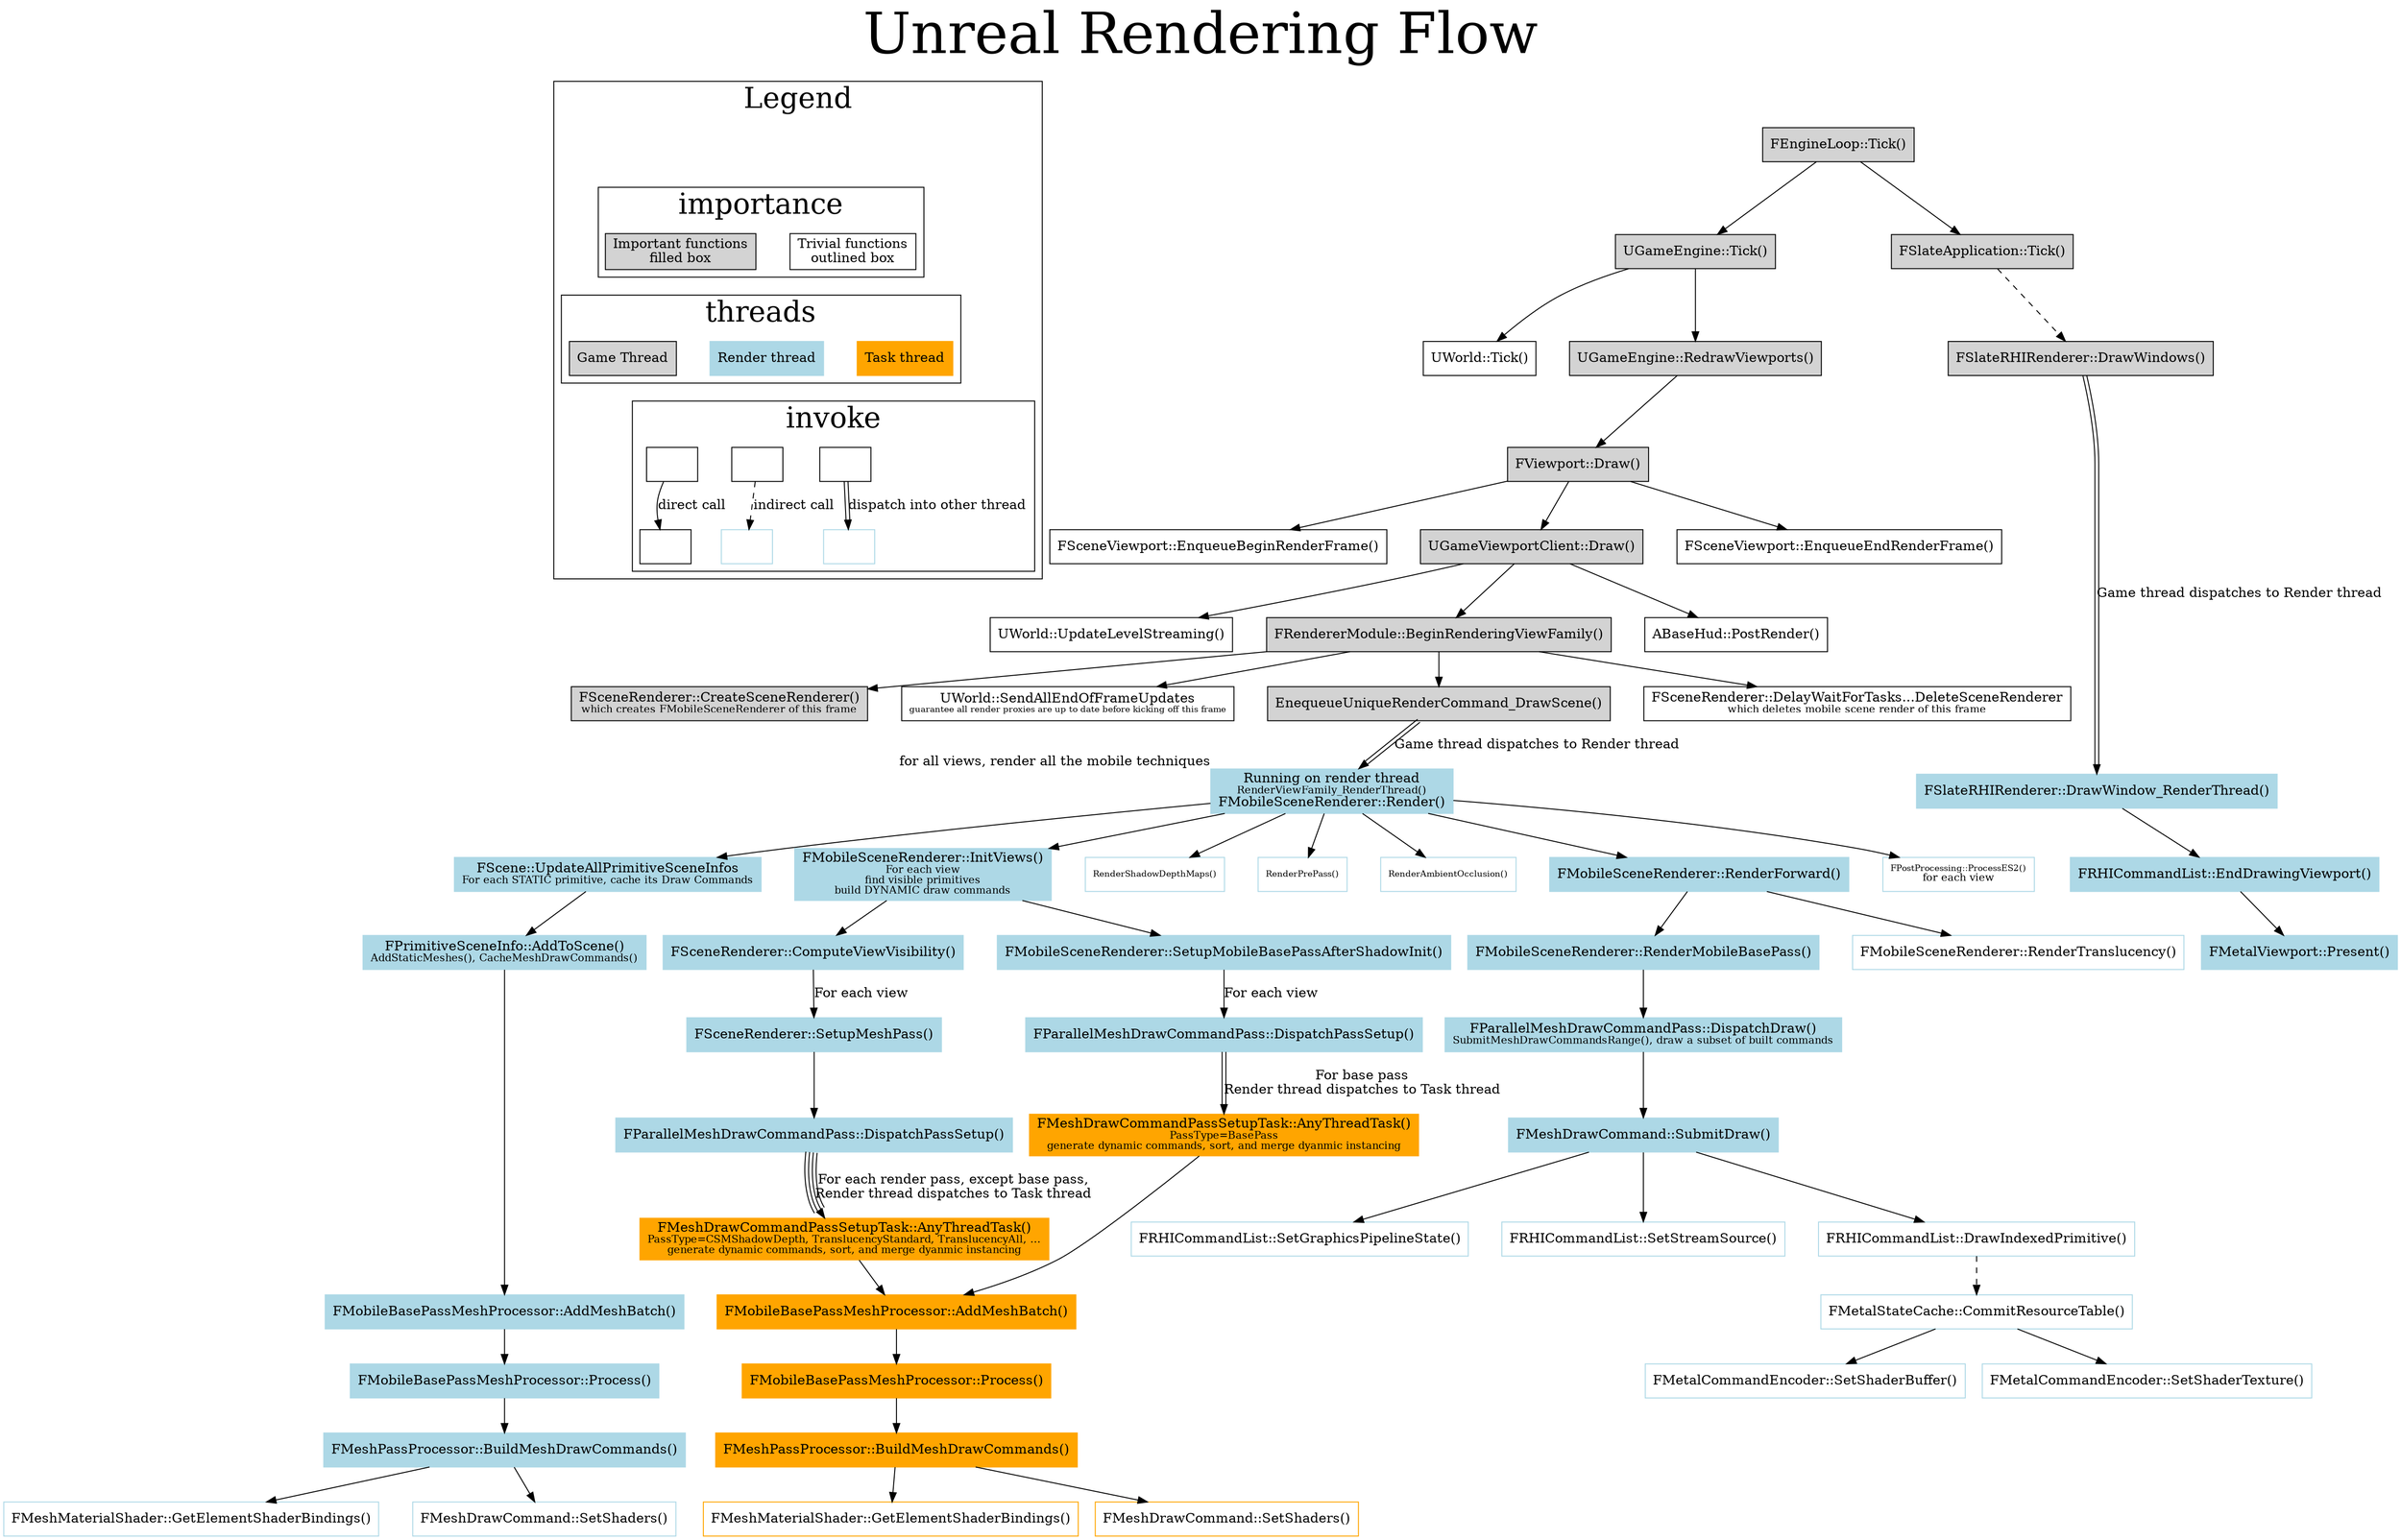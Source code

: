 digraph {

    labelloc="t";
    fontsize  = 60 // Make title stand out by giving a large font size
    label="Unreal Rendering Flow";

    rankdir="TD";

    
    subgraph cluster_01 { 
        label = "Legend";
        fontsize  = 30

        subgraph cluster_01 {
            label="threads";

            Game_Thread[label="Game Thread", shape=box, style="filled"]
            Render_thread[label="Render thread", shape=box, style="filled", color=lightblue]
            Task_thread[label="Task thread", shape=box, style="filled", color=orange]
            {
                rank = same;
                edge[style=invis];
                Game_Thread -> Render_thread -> Task_thread
                rankdir = LR;
            }
        }

        subgraph cluster_02 {
            label="importance"

            important[label=<Important functions<br/>filled box>, shape=box, style="filled"]
            trivial[label=<Trivial functions<br/>outlined box>, shape=box]
            {
                rank = same;
                edge[style=invis];
                important -> trivial
                rankdir = LR;
            }
        }


        subgraph cluster_03 {
            label="invoke"
            empty1[label="", shape=box]
            empty2[label="", shape=box]
            empty1 -> empty2[label="direct call"]

            empty5[label="", shape=box]
            empty6[label="", shape=box, color=lightblue]
            empty5 -> empty6[label="indirect call" style=dashed]
            
            empty3[label="", shape=box]
            empty4[label="", shape=box, color=lightblue]
            empty3 -> empty4[label=<dispatch into other thread> color="black:invis:black" penwidth=1]
            {
                rank = same;
                edge[style=invis];
                empty1 -> empty5 -> empty3
                rankdir = LR;
            }
        }
        


        {
            edge[style=invis];
            node[style=invis]
            
            row1 -> row2 -> row3;
            row1 -> important;
            row2 -> Game_Thread
            row3 -> empty1
        }

    }

    FEngineLoop_Tick[label="FEngineLoop::Tick()", shape=box, style="filled"]

    UWorld_Tick[label="UWorld::Tick()", shape=box]

    UGameEngine_Tick[label="UGameEngine::Tick()", shape=box, style="filled"]
    UGameEngine_RedrawViewports[label="UGameEngine::RedrawViewports()", shape=box, style="filled"]

    FSlateApplication_Tick[label="FSlateApplication::Tick()", shape=box, style="filled"]
    FSlateRHIRenderer_DrawWindows[label="FSlateRHIRenderer::DrawWindows()", shape=box, style="filled"]

    FSlateRHIRenderer_DrawWindow_RenderThread[label="FSlateRHIRenderer::DrawWindow_RenderThread()", shape=box, style="filled", color="lightblue"]

    FRHICommandList_EndDrawingViewport[label="FRHICommandList::EndDrawingViewport()", shape=box, style="filled", color="lightblue"]

    FMetalViewport_Present[label="FMetalViewport::Present()", shape=box, style="filled", color="lightblue"]

    FViewport_Draw[label="FViewport::Draw()", shape=box, style="filled"]
    FSceneViewport_EnqueueBeginRenderFrame[label="FSceneViewport::EnqueueBeginRenderFrame()", shape=box]
    UGameViewportClient_Draw[label="UGameViewportClient::Draw()", shape=box, style="filled"]
    FSceneViewport_EnqueueEndRenderFrame[label="FSceneViewport::EnqueueEndRenderFrame()", shape=box]

    UWorld_UpdateLevelStreaming[label="UWorld::UpdateLevelStreaming()", shape=box]
    FRendererModule_BeginRenderingViewFamily[label="FRendererModule::BeginRenderingViewFamily()", shape=box, style="filled"]
    ABaseHud_PostRender[label="ABaseHud::PostRender()", shape=box]

    UWorld_SendAllEndOfFrameUpdates[label=<UWorld::SendAllEndOfFrameUpdates<br/><font POINT-SIZE="9">guarantee all render proxies are up to date before kicking off this frame</font>>, shape=box]
    FSceneRenderer_CreateSceneRenderer[label=<FSceneRenderer::CreateSceneRenderer()<br/><font POINT-SIZE="11">which creates FMobileSceneRenderer of this frame</font>>, shape=box, style="filled"]
    EnequeueRenderCommand_DrawScene[label=<EnequeueUniqueRenderCommand_DrawScene()>, shape=box, style="filled"]
    DeleteSceneRenderer[label=<FSceneRenderer::DelayWaitForTasks...DeleteSceneRenderer<br/><font POINT-SIZE="11">which deletes mobile scene render of this frame</font>>, shape=box]

    FMobileSceneRenderer_Render[label=<Running on render thread<br/><font POINT-SIZE="11">RenderViewFamily_RenderThread()<br/></font>FMobileSceneRenderer::Render()>, shape=box, style="filled" color=lightblue xlabel="for all views, render all the mobile techniques"]

    FScene_UpdateAllPrimitiveSceneInfos[label=<FScene::UpdateAllPrimitiveSceneInfos<br/><font POINT-SIZE="11">For each STATIC primitive, cache its Draw Commands</font>>, shape=box, style="filled" color=lightblue]

    FMobileSceneRenderer_InitViews[label=<FMobileSceneRenderer::InitViews()<br/><font POINT-SIZE="11">For each view<br/>find visible primitives<br/>build DYNAMIC draw commands</font>>, shape=box, style="filled" color=lightblue]


    
    FSceneRenderer_ComputeViewVisibility[label=<FSceneRenderer::ComputeViewVisibility()>, shape=box, style="filled" color=lightblue]

    FSceneRenderer_SetupMeshPass[label=<FSceneRenderer::SetupMeshPass()>, shape=box, style="filled" color=lightblue]


    FMobileSceneRenderer_SetupMobileBasePassAfterShadowInit[label=<FMobileSceneRenderer::SetupMobileBasePassAfterShadowInit()>, shape=box, style="filled" color=lightblue]

    FMeshDrawCommandPassSetupTask_AnyThreadTask_OtherPass[label=<FMeshDrawCommandPassSetupTask::AnyThreadTask()<br/><font POINT-SIZE="11">PassType=CSMShadowDepth, TranslucencyStandard, TranslucencyAll, ...<br/>generate dynamic commands, sort, and merge dyanmic instancing</font>>, shape=box, style="filled" color=orange]

    FMeshDrawCommandPassSetupTask_AnyThreadTask_BasePass[label=<FMeshDrawCommandPassSetupTask::AnyThreadTask()<br/><font POINT-SIZE="11">PassType=BasePass<br/>generate dynamic commands, sort, and merge dyanmic instancing</font>>, shape=box, style="filled" color=orange]

    FSceneRenderer_RenderShadowDepthMaps[label=<RenderShadowDepthMaps()>, shape=box, color=lightblue fontsize=9]
    
    FMobileSceneRenderer_RenderPrePass[label=<RenderPrePass()>, shape=box, color=lightblue fontsize=9]

    FMobileSceneRenderer_RenderAmbientOcclusion[label=<RenderAmbientOcclusion()>, shape=box, color=lightblue fontsize=9]

    FMobileSceneRenderer_RenderForward[label=<FMobileSceneRenderer::RenderForward()>, shape=box, style="filled" color=lightblue]

    FPostProcessing_ProcessES2[label=<FPostProcessing::ProcessES2()<br/><font POINT-SIZE="11">for each view</font>>, shape=box, color=lightblue fontsize=9]

    FMobileSceneRenderer_RenderMobileBasePass[label=<FMobileSceneRenderer::RenderMobileBasePass()>, shape=box, style="filled" color=lightblue]

    FMobileSceneRenderer_RenderTranslucency[label=<FMobileSceneRenderer::RenderTranslucency()>, shape=box, color=lightblue]


    FPrimitiveSceneInfo_AddToScene[label=<FPrimitiveSceneInfo::AddToScene()<br/><font POINT-SIZE="11">AddStaticMeshes(), CacheMeshDrawCommands()</font>>, shape=box, style="filled" color=lightblue]

    FParallelMeshDrawCommandPass_DispatchPassSetup_BasePass[label=<FParallelMeshDrawCommandPass::DispatchPassSetup()>, shape=box, style="filled" color=lightblue]
    FParallelMeshDrawCommandPass_DispatchPassSetup_OtherPass[label=<FParallelMeshDrawCommandPass::DispatchPassSetup()>, shape=box, style="filled" color=lightblue]
    FParallelMeshDrawCommandPass_DispatchDraw[label=<FParallelMeshDrawCommandPass::DispatchDraw()<br/><font POINT-SIZE="11">SubmitMeshDrawCommandsRange(), draw a subset of built commands</font>>, shape=box, style="filled" color=lightblue]



    FMobileBasePassMeshProcessor_AddMeshBatch[label=<FMobileBasePassMeshProcessor::AddMeshBatch()>, shape=box, style="filled" color=lightblue]
    FMobileBasePassMeshProcessor_Process[label=<FMobileBasePassMeshProcessor::Process()>, shape=box, style="filled" color=lightblue]
    FMeshPassProcessor_BuildMeshDrawCommands[label=<FMeshPassProcessor::BuildMeshDrawCommands()>, shape=box, style="filled" color=lightblue]
    FMeshMaterialShader_GetElementShaderBindings[label=<FMeshMaterialShader::GetElementShaderBindings()>, shape=box, color=lightblue]
    FMeshDrawCommand_SetShaders[label=<FMeshDrawCommand::SetShaders()>, shape=box, color=lightblue]

    FMobileBasePassMeshProcessor_AddMeshBatch_TaskThread[label=<FMobileBasePassMeshProcessor::AddMeshBatch()>, shape=box, style="filled" color=orange]
    FMobileBasePassMeshProcessor_Process_TaskThread[label=<FMobileBasePassMeshProcessor::Process()>, shape=box, style="filled" color=orange]
    FMeshPassProcessor_BuildMeshDrawCommands_TaskThread[label=<FMeshPassProcessor::BuildMeshDrawCommands()>, shape=box, style="filled" color=orange]
    FMeshMaterialShader_GetElementShaderBindings_TaskThread[label=<FMeshMaterialShader::GetElementShaderBindings()>, shape=box, color=orange]
    FMeshDrawCommand_SetShaders_TaskThread[label=<FMeshDrawCommand::SetShaders()>, shape=box, color=orange]


    FMeshDrawCommand_SubmitDraw[label=<FMeshDrawCommand::SubmitDraw()>, shape=box, color=lightblue, style="filled"]

    FRHICommandList_SetGraphicsPipelineState[label=<FRHICommandList::SetGraphicsPipelineState()>, shape=box, color=lightblue]
    FRHICommandList_SetStreamSource[label=<FRHICommandList::SetStreamSource()>, shape=box, color=lightblue]
    FRHICommandList_DrawIndexedPrimitive[label=<FRHICommandList::DrawIndexedPrimitive()>, shape=box, color=lightblue]


    FMetalStateCache_CommitResourceTable[label=<FMetalStateCache::CommitResourceTable()>, shape=box, color=lightblue]

    FMetalCommandEncoder_SetShaderBuffer[label=<FMetalCommandEncoder::SetShaderBuffer()>, shape=box, color=lightblue]
    FMetalCommandEncoder_SetShaderTexture[label=<FMetalCommandEncoder::SetShaderTexture()>, shape=box, color=lightblue]




    {
        FEngineLoop_Tick -> UGameEngine_Tick
        FEngineLoop_Tick -> FSlateApplication_Tick
        FSlateApplication_Tick -> FSlateRHIRenderer_DrawWindows[style=dashed]
        FSlateRHIRenderer_DrawWindows -> FSlateRHIRenderer_DrawWindow_RenderThread[label="Game thread dispatches to Render thread" color="black:invis:black" penwidth=1]
        FSlateRHIRenderer_DrawWindow_RenderThread -> FRHICommandList_EndDrawingViewport
        FRHICommandList_EndDrawingViewport -> FMetalViewport_Present

        UGameEngine_Tick -> UWorld_Tick
        UGameEngine_Tick -> UGameEngine_RedrawViewports
        {
            rank = same;
            // Here you enforce the desired order with "invisible" edges and arrowheads
            edge[style=invis];
            UWorld_Tick -> UGameEngine_RedrawViewports
            rankdir = LR;
        }

        UGameEngine_RedrawViewports -> FViewport_Draw

        FViewport_Draw -> FSceneViewport_EnqueueBeginRenderFrame
        FViewport_Draw -> UGameViewportClient_Draw
        FViewport_Draw -> FSceneViewport_EnqueueEndRenderFrame
        {
            rank = same;
            // Here you enforce the desired order with "invisible" edges and arrowheads
            edge[style=invis];
            FSceneViewport_EnqueueBeginRenderFrame -> UGameViewportClient_Draw -> FSceneViewport_EnqueueEndRenderFrame
            rankdir = LR;
        }

        UGameViewportClient_Draw -> UWorld_UpdateLevelStreaming
        UGameViewportClient_Draw -> FRendererModule_BeginRenderingViewFamily
        UGameViewportClient_Draw -> ABaseHud_PostRender
        {
            rank = same;
            // Here you enforce the desired order with "invisible" edges and arrowheads
            edge[style=invis];
            UWorld_UpdateLevelStreaming -> FRendererModule_BeginRenderingViewFamily -> ABaseHud_PostRender
        }

        FRendererModule_BeginRenderingViewFamily -> FSceneRenderer_CreateSceneRenderer
        FRendererModule_BeginRenderingViewFamily -> UWorld_SendAllEndOfFrameUpdates
        FRendererModule_BeginRenderingViewFamily -> EnequeueRenderCommand_DrawScene
        FRendererModule_BeginRenderingViewFamily -> DeleteSceneRenderer
        {
            rank = same;
            // Here you enforce the desired order with "invisible" edges and arrowheads
            edge[style=invis];
            FSceneRenderer_CreateSceneRenderer -> UWorld_SendAllEndOfFrameUpdates -> EnequeueRenderCommand_DrawScene -> DeleteSceneRenderer
            rankdir = LR;
        }

        EnequeueRenderCommand_DrawScene -> FMobileSceneRenderer_Render [label="Game thread dispatches to Render thread" color="black:invis:black" penwidth=1]

        EnequeueRenderCommand_DrawScene -> FSlateRHIRenderer_DrawWindow_RenderThread[style=invis]

        FMobileSceneRenderer_Render -> FScene_UpdateAllPrimitiveSceneInfos
        FMobileSceneRenderer_Render -> FMobileSceneRenderer_InitViews
        FMobileSceneRenderer_Render -> FSceneRenderer_RenderShadowDepthMaps
        FMobileSceneRenderer_Render -> FMobileSceneRenderer_RenderPrePass
        FMobileSceneRenderer_Render -> FMobileSceneRenderer_RenderAmbientOcclusion
        FMobileSceneRenderer_Render -> FMobileSceneRenderer_RenderForward
        FMobileSceneRenderer_Render -> FPostProcessing_ProcessES2
        {
            rank = same;
            // Here you enforce the desired order with "invisible" edges and arrowheads
            edge[style=invis];
            FScene_UpdateAllPrimitiveSceneInfos -> FMobileSceneRenderer_InitViews -> FSceneRenderer_RenderShadowDepthMaps -> FMobileSceneRenderer_RenderPrePass -> FMobileSceneRenderer_RenderAmbientOcclusion -> FMobileSceneRenderer_RenderForward -> FPostProcessing_ProcessES2
            rankdir = LR;
        }

        FScene_UpdateAllPrimitiveSceneInfos -> FPrimitiveSceneInfo_AddToScene

        FPrimitiveSceneInfo_AddToScene -> FMobileBasePassMeshProcessor_AddMeshBatch

        FMobileBasePassMeshProcessor_AddMeshBatch -> FMobileBasePassMeshProcessor_Process -> FMeshPassProcessor_BuildMeshDrawCommands

        FMeshPassProcessor_BuildMeshDrawCommands -> FMeshMaterialShader_GetElementShaderBindings
        FMeshPassProcessor_BuildMeshDrawCommands -> FMeshDrawCommand_SetShaders
        {
            rank = same;
            // Here you enforce the desired order with "invisible" edges and arrowheads
            edge[style=invis];
            FMeshMaterialShader_GetElementShaderBindings -> FMeshDrawCommand_SetShaders
            rankdir = LR;
        }

        FMobileSceneRenderer_InitViews -> FSceneRenderer_ComputeViewVisibility
        FMobileSceneRenderer_InitViews -> FMobileSceneRenderer_SetupMobileBasePassAfterShadowInit
        {
            rank = same;
            // Here you enforce the desired order with "invisible" edges and arrowheads
            edge[style=invis];
            FSceneRenderer_ComputeViewVisibility -> FMobileSceneRenderer_SetupMobileBasePassAfterShadowInit
            rankdir = LR;
        }

        FSceneRenderer_ComputeViewVisibility -> FSceneRenderer_SetupMeshPass [label=<For each view>]
        FSceneRenderer_SetupMeshPass -> FParallelMeshDrawCommandPass_DispatchPassSetup_OtherPass
        FParallelMeshDrawCommandPass_DispatchPassSetup_OtherPass -> FMeshDrawCommandPassSetupTask_AnyThreadTask_OtherPass [label=<For each render pass, except base pass,<br/>Render thread dispatches to Task thread> color="black:invis:black:invis:black:invis:black" penwidth=1]
        FMobileSceneRenderer_SetupMobileBasePassAfterShadowInit -> FParallelMeshDrawCommandPass_DispatchPassSetup_BasePass [label=<For each view>]
        FParallelMeshDrawCommandPass_DispatchPassSetup_BasePass -> FMeshDrawCommandPassSetupTask_AnyThreadTask_BasePass [label=<For base pass<br/>Render thread dispatches to Task thread> color="black:invis:black" penwidth=1]

        FMeshDrawCommandPassSetupTask_AnyThreadTask_BasePass -> FMobileBasePassMeshProcessor_AddMeshBatch_TaskThread
        FMeshDrawCommandPassSetupTask_AnyThreadTask_OtherPass -> FMobileBasePassMeshProcessor_AddMeshBatch_TaskThread

        FMobileBasePassMeshProcessor_AddMeshBatch_TaskThread -> FMobileBasePassMeshProcessor_Process_TaskThread -> FMeshPassProcessor_BuildMeshDrawCommands_TaskThread

        FMeshPassProcessor_BuildMeshDrawCommands_TaskThread -> FMeshMaterialShader_GetElementShaderBindings_TaskThread
        FMeshPassProcessor_BuildMeshDrawCommands_TaskThread -> FMeshDrawCommand_SetShaders_TaskThread
        
        {
            rank = same;
            edge[style=invis];
            FMobileBasePassMeshProcessor_AddMeshBatch -> FMobileBasePassMeshProcessor_AddMeshBatch_TaskThread
            rankdir = LR;
        }


        FMobileSceneRenderer_RenderForward -> FMobileSceneRenderer_RenderMobileBasePass
        FMobileSceneRenderer_RenderForward -> FMobileSceneRenderer_RenderTranslucency
        {
            rank = same;
            // Here you enforce the desired order with "invisible" edges and arrowheads
            edge[style=invis];
            FMobileSceneRenderer_RenderMobileBasePass -> FMobileSceneRenderer_RenderTranslucency
            rankdir = LR;
        }

        FMobileSceneRenderer_RenderMobileBasePass -> FParallelMeshDrawCommandPass_DispatchDraw

        FParallelMeshDrawCommandPass_DispatchDraw -> FMeshDrawCommand_SubmitDraw

        FMeshDrawCommand_SubmitDraw -> FRHICommandList_SetGraphicsPipelineState
        FMeshDrawCommand_SubmitDraw -> FRHICommandList_SetStreamSource
        FMeshDrawCommand_SubmitDraw -> FRHICommandList_DrawIndexedPrimitive
        {
            rank = same;
            // Here you enforce the desired order with "invisible" edges and arrowheads
            edge[style=invis];
            FRHICommandList_SetGraphicsPipelineState -> FRHICommandList_SetStreamSource -> FRHICommandList_DrawIndexedPrimitive
            rankdir = LR;
        }

        FRHICommandList_DrawIndexedPrimitive -> FMetalStateCache_CommitResourceTable [style=dashed]
        FMetalStateCache_CommitResourceTable -> FMetalCommandEncoder_SetShaderBuffer
        FMetalStateCache_CommitResourceTable -> FMetalCommandEncoder_SetShaderTexture
    }

    
}